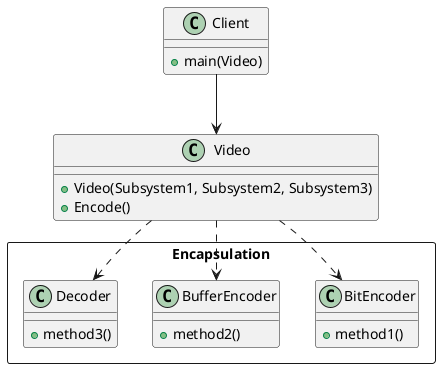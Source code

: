 ﻿@startuml
'https://plantuml.com/class-diagram
class Client {
    + main(Video)
}
class Video {
    + Video(Subsystem1, Subsystem2, Subsystem3)
    + Encode()
}
rectangle Encapsulation{
    class BitEncoder {
        + method1()
    }
    class BufferEncoder {
        + method2()
    }
    class Decoder {
        + method3()
    }
}


Client --> Video
Video ..> BitEncoder
Video ..> BufferEncoder
Video ..> Decoder
@enduml
